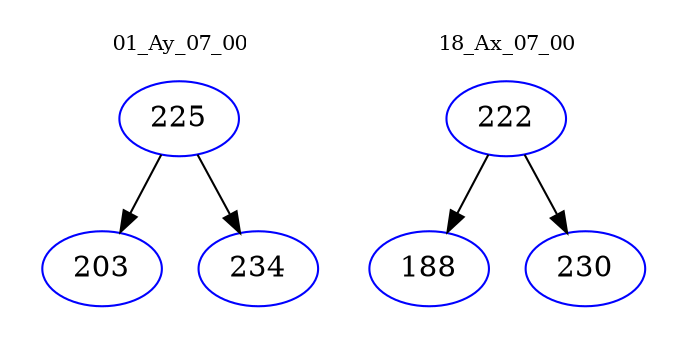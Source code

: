 digraph{
subgraph cluster_0 {
color = white
label = "01_Ay_07_00";
fontsize=10;
T0_225 [label="225", color="blue"]
T0_225 -> T0_203 [color="black"]
T0_203 [label="203", color="blue"]
T0_225 -> T0_234 [color="black"]
T0_234 [label="234", color="blue"]
}
subgraph cluster_1 {
color = white
label = "18_Ax_07_00";
fontsize=10;
T1_222 [label="222", color="blue"]
T1_222 -> T1_188 [color="black"]
T1_188 [label="188", color="blue"]
T1_222 -> T1_230 [color="black"]
T1_230 [label="230", color="blue"]
}
}
